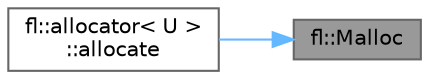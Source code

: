 digraph "fl::Malloc"
{
 // INTERACTIVE_SVG=YES
 // LATEX_PDF_SIZE
  bgcolor="transparent";
  edge [fontname=Helvetica,fontsize=10,labelfontname=Helvetica,labelfontsize=10];
  node [fontname=Helvetica,fontsize=10,shape=box,height=0.2,width=0.4];
  rankdir="RL";
  Node1 [id="Node000001",label="fl::Malloc",height=0.2,width=0.4,color="gray40", fillcolor="grey60", style="filled", fontcolor="black",tooltip=" "];
  Node1 -> Node2 [id="edge1_Node000001_Node000002",dir="back",color="steelblue1",style="solid",tooltip=" "];
  Node2 [id="Node000002",label="fl::allocator\< U \>\l::allocate",height=0.2,width=0.4,color="grey40", fillcolor="white", style="filled",URL="$d8/dcd/classfl_1_1allocator_aa9d9c16a474070fb656f274e015f90ec.html#aa9d9c16a474070fb656f274e015f90ec",tooltip=" "];
}
